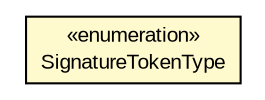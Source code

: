 #!/usr/local/bin/dot
#
# Class diagram 
# Generated by UMLGraph version R5_6-24-gf6e263 (http://www.umlgraph.org/)
#

digraph G {
	edge [fontname="arial",fontsize=10,labelfontname="arial",labelfontsize=10];
	node [fontname="arial",fontsize=10,shape=plaintext];
	nodesep=0.25;
	ranksep=0.5;
	// eu.europa.esig.dss.SignatureTokenType
	c650259 [label=<<table title="eu.europa.esig.dss.SignatureTokenType" border="0" cellborder="1" cellspacing="0" cellpadding="2" port="p" bgcolor="lemonChiffon" href="./SignatureTokenType.html">
		<tr><td><table border="0" cellspacing="0" cellpadding="1">
<tr><td align="center" balign="center"> &#171;enumeration&#187; </td></tr>
<tr><td align="center" balign="center"> SignatureTokenType </td></tr>
		</table></td></tr>
		</table>>, URL="./SignatureTokenType.html", fontname="arial", fontcolor="black", fontsize=10.0];
}

